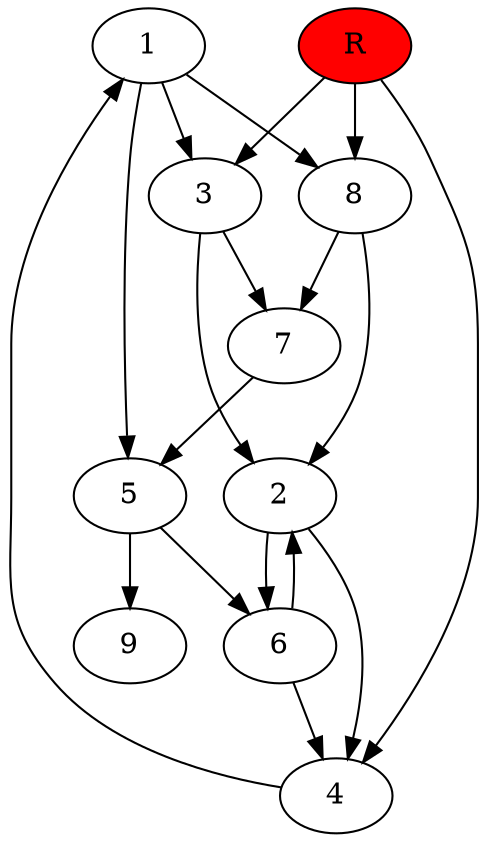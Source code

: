 digraph prb29966 {
	1
	2
	3
	4
	5
	6
	7
	8
	R [fillcolor="#ff0000" style=filled]
	1 -> 3
	1 -> 5
	1 -> 8
	2 -> 4
	2 -> 6
	3 -> 2
	3 -> 7
	4 -> 1
	5 -> 6
	5 -> 9
	6 -> 2
	6 -> 4
	7 -> 5
	8 -> 2
	8 -> 7
	R -> 3
	R -> 4
	R -> 8
}
